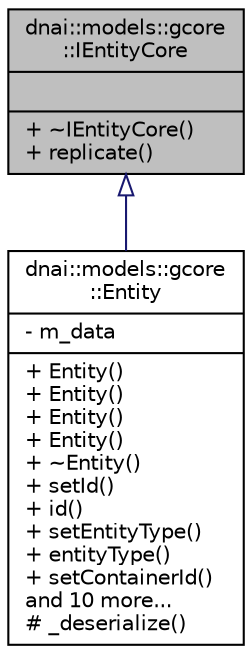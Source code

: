 digraph "dnai::models::gcore::IEntityCore"
{
  edge [fontname="Helvetica",fontsize="10",labelfontname="Helvetica",labelfontsize="10"];
  node [fontname="Helvetica",fontsize="10",shape=record];
  Node1 [label="{dnai::models::gcore\l::IEntityCore\n||+ ~IEntityCore()\l+ replicate()\l}",height=0.2,width=0.4,color="black", fillcolor="grey75", style="filled", fontcolor="black"];
  Node1 -> Node2 [dir="back",color="midnightblue",fontsize="10",style="solid",arrowtail="onormal",fontname="Helvetica"];
  Node2 [label="{dnai::models::gcore\l::Entity\n|- m_data\l|+ Entity()\l+ Entity()\l+ Entity()\l+ Entity()\l+ ~Entity()\l+ setId()\l+ id()\l+ setEntityType()\l+ entityType()\l+ setContainerId()\land 10 more...\l# _deserialize()\l}",height=0.2,width=0.4,color="black", fillcolor="white", style="filled",URL="$classdnai_1_1models_1_1gcore_1_1_entity.html"];
}
